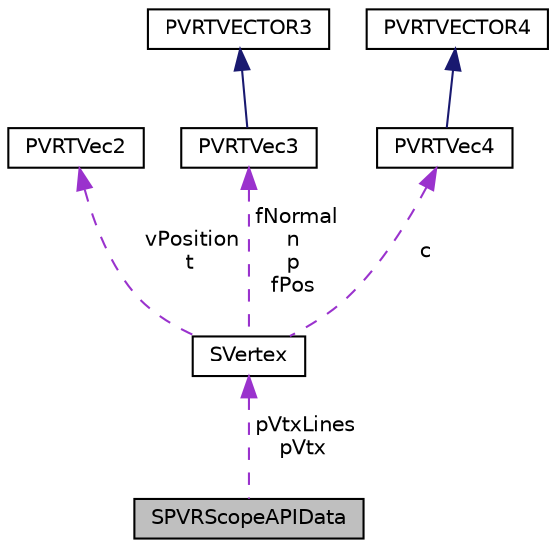 digraph "SPVRScopeAPIData"
{
  edge [fontname="Helvetica",fontsize="10",labelfontname="Helvetica",labelfontsize="10"];
  node [fontname="Helvetica",fontsize="10",shape=record];
  Node1 [label="SPVRScopeAPIData",height=0.2,width=0.4,color="black", fillcolor="grey75", style="filled", fontcolor="black"];
  Node2 -> Node1 [dir="back",color="darkorchid3",fontsize="10",style="dashed",label=" pVtxLines\npVtx" ];
  Node2 [label="SVertex",height=0.2,width=0.4,color="black", fillcolor="white", style="filled",URL="$struct_s_vertex.html"];
  Node3 -> Node2 [dir="back",color="darkorchid3",fontsize="10",style="dashed",label=" vPosition\nt" ];
  Node3 [label="PVRTVec2",height=0.2,width=0.4,color="black", fillcolor="white", style="filled",URL="$struct_p_v_r_t_vec2.html",tooltip="2 component vector "];
  Node4 -> Node2 [dir="back",color="darkorchid3",fontsize="10",style="dashed",label=" fNormal\nn\np\nfPos" ];
  Node4 [label="PVRTVec3",height=0.2,width=0.4,color="black", fillcolor="white", style="filled",URL="$struct_p_v_r_t_vec3.html",tooltip="3 component vector "];
  Node5 -> Node4 [dir="back",color="midnightblue",fontsize="10",style="solid"];
  Node5 [label="PVRTVECTOR3",height=0.2,width=0.4,color="black", fillcolor="white", style="filled",URL="$struct_p_v_r_t_v_e_c_t_o_r3f.html",tooltip="3D floating point vector "];
  Node6 -> Node2 [dir="back",color="darkorchid3",fontsize="10",style="dashed",label=" c" ];
  Node6 [label="PVRTVec4",height=0.2,width=0.4,color="black", fillcolor="white", style="filled",URL="$struct_p_v_r_t_vec4.html",tooltip="4 component vector "];
  Node7 -> Node6 [dir="back",color="midnightblue",fontsize="10",style="solid"];
  Node7 [label="PVRTVECTOR4",height=0.2,width=0.4,color="black", fillcolor="white", style="filled",URL="$struct_p_v_r_t_v_e_c_t_o_r4f.html",tooltip="4D floating point vector "];
}
